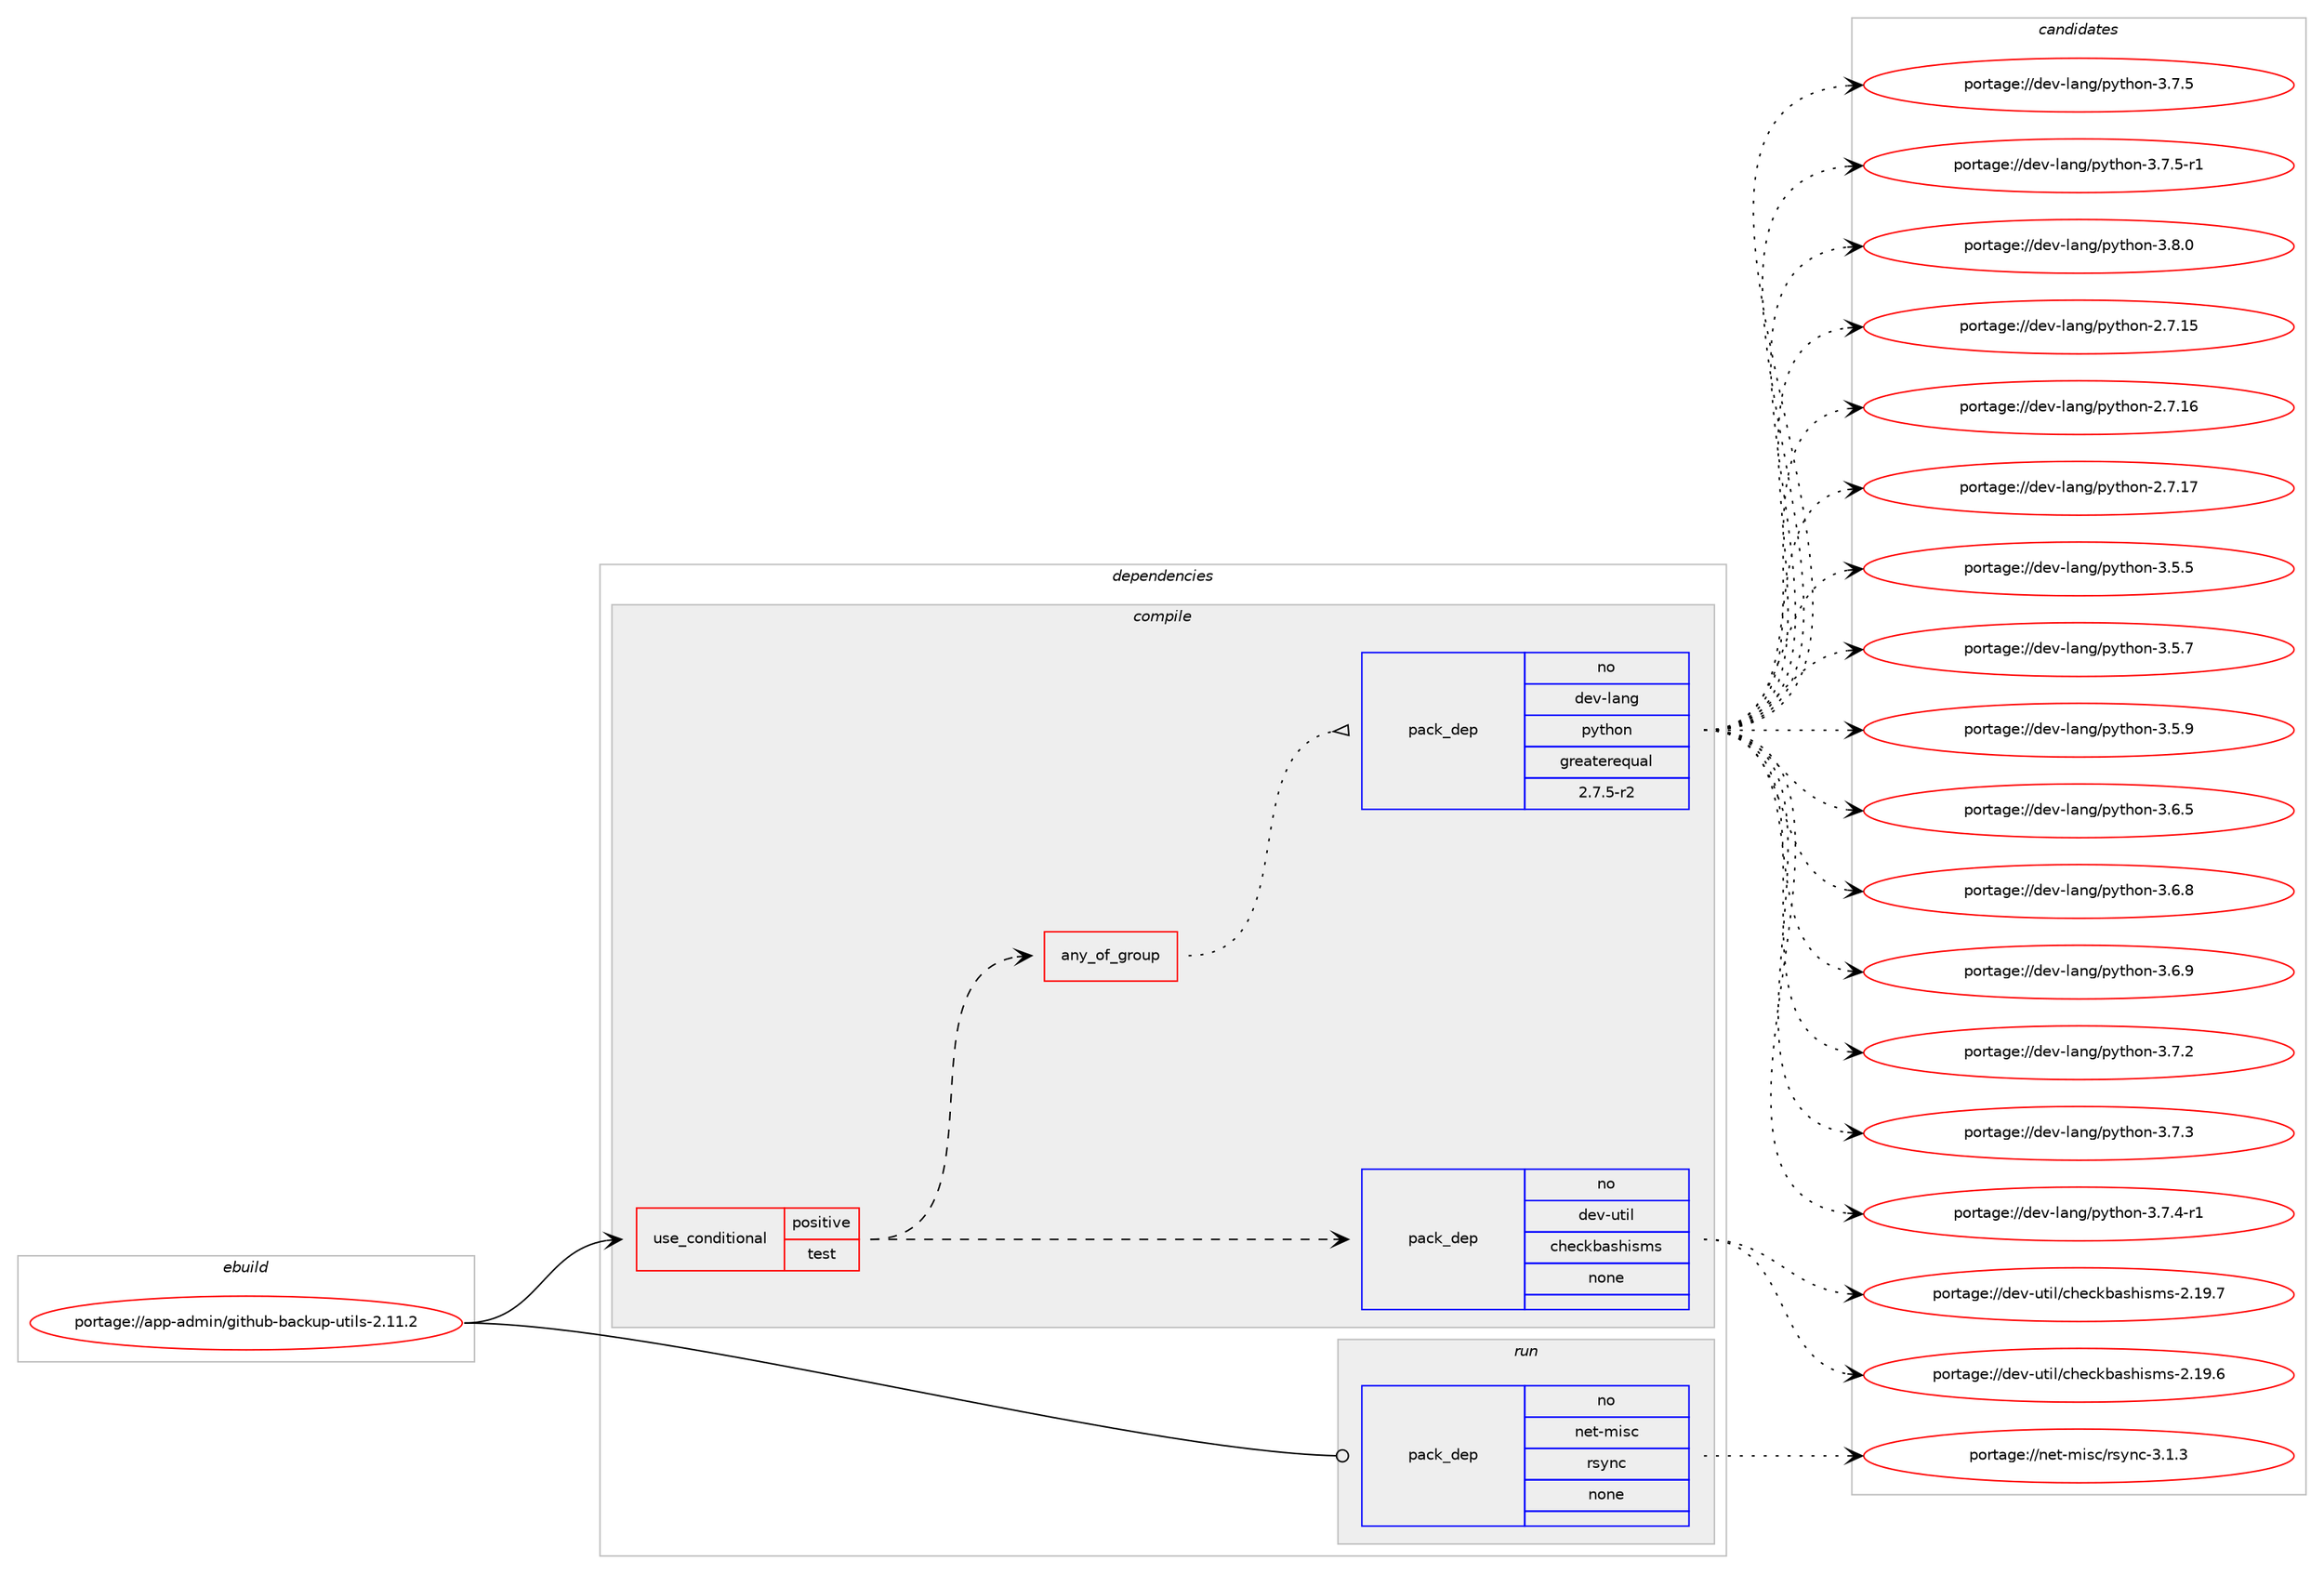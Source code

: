 digraph prolog {

# *************
# Graph options
# *************

newrank=true;
concentrate=true;
compound=true;
graph [rankdir=LR,fontname=Helvetica,fontsize=10,ranksep=1.5];#, ranksep=2.5, nodesep=0.2];
edge  [arrowhead=vee];
node  [fontname=Helvetica,fontsize=10];

# **********
# The ebuild
# **********

subgraph cluster_leftcol {
color=gray;
rank=same;
label=<<i>ebuild</i>>;
id [label="portage://app-admin/github-backup-utils-2.11.2", color=red, width=4, href="../app-admin/github-backup-utils-2.11.2.svg"];
}

# ****************
# The dependencies
# ****************

subgraph cluster_midcol {
color=gray;
label=<<i>dependencies</i>>;
subgraph cluster_compile {
fillcolor="#eeeeee";
style=filled;
label=<<i>compile</i>>;
subgraph cond554 {
dependency2577 [label=<<TABLE BORDER="0" CELLBORDER="1" CELLSPACING="0" CELLPADDING="4"><TR><TD ROWSPAN="3" CELLPADDING="10">use_conditional</TD></TR><TR><TD>positive</TD></TR><TR><TD>test</TD></TR></TABLE>>, shape=none, color=red];
subgraph pack1971 {
dependency2578 [label=<<TABLE BORDER="0" CELLBORDER="1" CELLSPACING="0" CELLPADDING="4" WIDTH="220"><TR><TD ROWSPAN="6" CELLPADDING="30">pack_dep</TD></TR><TR><TD WIDTH="110">no</TD></TR><TR><TD>dev-util</TD></TR><TR><TD>checkbashisms</TD></TR><TR><TD>none</TD></TR><TR><TD></TD></TR></TABLE>>, shape=none, color=blue];
}
dependency2577:e -> dependency2578:w [weight=20,style="dashed",arrowhead="vee"];
subgraph any54 {
dependency2579 [label=<<TABLE BORDER="0" CELLBORDER="1" CELLSPACING="0" CELLPADDING="4"><TR><TD CELLPADDING="10">any_of_group</TD></TR></TABLE>>, shape=none, color=red];subgraph pack1972 {
dependency2580 [label=<<TABLE BORDER="0" CELLBORDER="1" CELLSPACING="0" CELLPADDING="4" WIDTH="220"><TR><TD ROWSPAN="6" CELLPADDING="30">pack_dep</TD></TR><TR><TD WIDTH="110">no</TD></TR><TR><TD>dev-lang</TD></TR><TR><TD>python</TD></TR><TR><TD>greaterequal</TD></TR><TR><TD>2.7.5-r2</TD></TR></TABLE>>, shape=none, color=blue];
}
dependency2579:e -> dependency2580:w [weight=20,style="dotted",arrowhead="oinv"];
}
dependency2577:e -> dependency2579:w [weight=20,style="dashed",arrowhead="vee"];
}
id:e -> dependency2577:w [weight=20,style="solid",arrowhead="vee"];
}
subgraph cluster_compileandrun {
fillcolor="#eeeeee";
style=filled;
label=<<i>compile and run</i>>;
}
subgraph cluster_run {
fillcolor="#eeeeee";
style=filled;
label=<<i>run</i>>;
subgraph pack1973 {
dependency2581 [label=<<TABLE BORDER="0" CELLBORDER="1" CELLSPACING="0" CELLPADDING="4" WIDTH="220"><TR><TD ROWSPAN="6" CELLPADDING="30">pack_dep</TD></TR><TR><TD WIDTH="110">no</TD></TR><TR><TD>net-misc</TD></TR><TR><TD>rsync</TD></TR><TR><TD>none</TD></TR><TR><TD></TD></TR></TABLE>>, shape=none, color=blue];
}
id:e -> dependency2581:w [weight=20,style="solid",arrowhead="odot"];
}
}

# **************
# The candidates
# **************

subgraph cluster_choices {
rank=same;
color=gray;
label=<<i>candidates</i>>;

subgraph choice1971 {
color=black;
nodesep=1;
choiceportage10010111845117116105108479910410199107989711510410511510911545504649574654 [label="portage://dev-util/checkbashisms-2.19.6", color=red, width=4,href="../dev-util/checkbashisms-2.19.6.svg"];
choiceportage10010111845117116105108479910410199107989711510410511510911545504649574655 [label="portage://dev-util/checkbashisms-2.19.7", color=red, width=4,href="../dev-util/checkbashisms-2.19.7.svg"];
dependency2578:e -> choiceportage10010111845117116105108479910410199107989711510410511510911545504649574654:w [style=dotted,weight="100"];
dependency2578:e -> choiceportage10010111845117116105108479910410199107989711510410511510911545504649574655:w [style=dotted,weight="100"];
}
subgraph choice1972 {
color=black;
nodesep=1;
choiceportage10010111845108971101034711212111610411111045504655464953 [label="portage://dev-lang/python-2.7.15", color=red, width=4,href="../dev-lang/python-2.7.15.svg"];
choiceportage10010111845108971101034711212111610411111045504655464954 [label="portage://dev-lang/python-2.7.16", color=red, width=4,href="../dev-lang/python-2.7.16.svg"];
choiceportage10010111845108971101034711212111610411111045504655464955 [label="portage://dev-lang/python-2.7.17", color=red, width=4,href="../dev-lang/python-2.7.17.svg"];
choiceportage100101118451089711010347112121116104111110455146534653 [label="portage://dev-lang/python-3.5.5", color=red, width=4,href="../dev-lang/python-3.5.5.svg"];
choiceportage100101118451089711010347112121116104111110455146534655 [label="portage://dev-lang/python-3.5.7", color=red, width=4,href="../dev-lang/python-3.5.7.svg"];
choiceportage100101118451089711010347112121116104111110455146534657 [label="portage://dev-lang/python-3.5.9", color=red, width=4,href="../dev-lang/python-3.5.9.svg"];
choiceportage100101118451089711010347112121116104111110455146544653 [label="portage://dev-lang/python-3.6.5", color=red, width=4,href="../dev-lang/python-3.6.5.svg"];
choiceportage100101118451089711010347112121116104111110455146544656 [label="portage://dev-lang/python-3.6.8", color=red, width=4,href="../dev-lang/python-3.6.8.svg"];
choiceportage100101118451089711010347112121116104111110455146544657 [label="portage://dev-lang/python-3.6.9", color=red, width=4,href="../dev-lang/python-3.6.9.svg"];
choiceportage100101118451089711010347112121116104111110455146554650 [label="portage://dev-lang/python-3.7.2", color=red, width=4,href="../dev-lang/python-3.7.2.svg"];
choiceportage100101118451089711010347112121116104111110455146554651 [label="portage://dev-lang/python-3.7.3", color=red, width=4,href="../dev-lang/python-3.7.3.svg"];
choiceportage1001011184510897110103471121211161041111104551465546524511449 [label="portage://dev-lang/python-3.7.4-r1", color=red, width=4,href="../dev-lang/python-3.7.4-r1.svg"];
choiceportage100101118451089711010347112121116104111110455146554653 [label="portage://dev-lang/python-3.7.5", color=red, width=4,href="../dev-lang/python-3.7.5.svg"];
choiceportage1001011184510897110103471121211161041111104551465546534511449 [label="portage://dev-lang/python-3.7.5-r1", color=red, width=4,href="../dev-lang/python-3.7.5-r1.svg"];
choiceportage100101118451089711010347112121116104111110455146564648 [label="portage://dev-lang/python-3.8.0", color=red, width=4,href="../dev-lang/python-3.8.0.svg"];
dependency2580:e -> choiceportage10010111845108971101034711212111610411111045504655464953:w [style=dotted,weight="100"];
dependency2580:e -> choiceportage10010111845108971101034711212111610411111045504655464954:w [style=dotted,weight="100"];
dependency2580:e -> choiceportage10010111845108971101034711212111610411111045504655464955:w [style=dotted,weight="100"];
dependency2580:e -> choiceportage100101118451089711010347112121116104111110455146534653:w [style=dotted,weight="100"];
dependency2580:e -> choiceportage100101118451089711010347112121116104111110455146534655:w [style=dotted,weight="100"];
dependency2580:e -> choiceportage100101118451089711010347112121116104111110455146534657:w [style=dotted,weight="100"];
dependency2580:e -> choiceportage100101118451089711010347112121116104111110455146544653:w [style=dotted,weight="100"];
dependency2580:e -> choiceportage100101118451089711010347112121116104111110455146544656:w [style=dotted,weight="100"];
dependency2580:e -> choiceportage100101118451089711010347112121116104111110455146544657:w [style=dotted,weight="100"];
dependency2580:e -> choiceportage100101118451089711010347112121116104111110455146554650:w [style=dotted,weight="100"];
dependency2580:e -> choiceportage100101118451089711010347112121116104111110455146554651:w [style=dotted,weight="100"];
dependency2580:e -> choiceportage1001011184510897110103471121211161041111104551465546524511449:w [style=dotted,weight="100"];
dependency2580:e -> choiceportage100101118451089711010347112121116104111110455146554653:w [style=dotted,weight="100"];
dependency2580:e -> choiceportage1001011184510897110103471121211161041111104551465546534511449:w [style=dotted,weight="100"];
dependency2580:e -> choiceportage100101118451089711010347112121116104111110455146564648:w [style=dotted,weight="100"];
}
subgraph choice1973 {
color=black;
nodesep=1;
choiceportage11010111645109105115994711411512111099455146494651 [label="portage://net-misc/rsync-3.1.3", color=red, width=4,href="../net-misc/rsync-3.1.3.svg"];
dependency2581:e -> choiceportage11010111645109105115994711411512111099455146494651:w [style=dotted,weight="100"];
}
}

}
